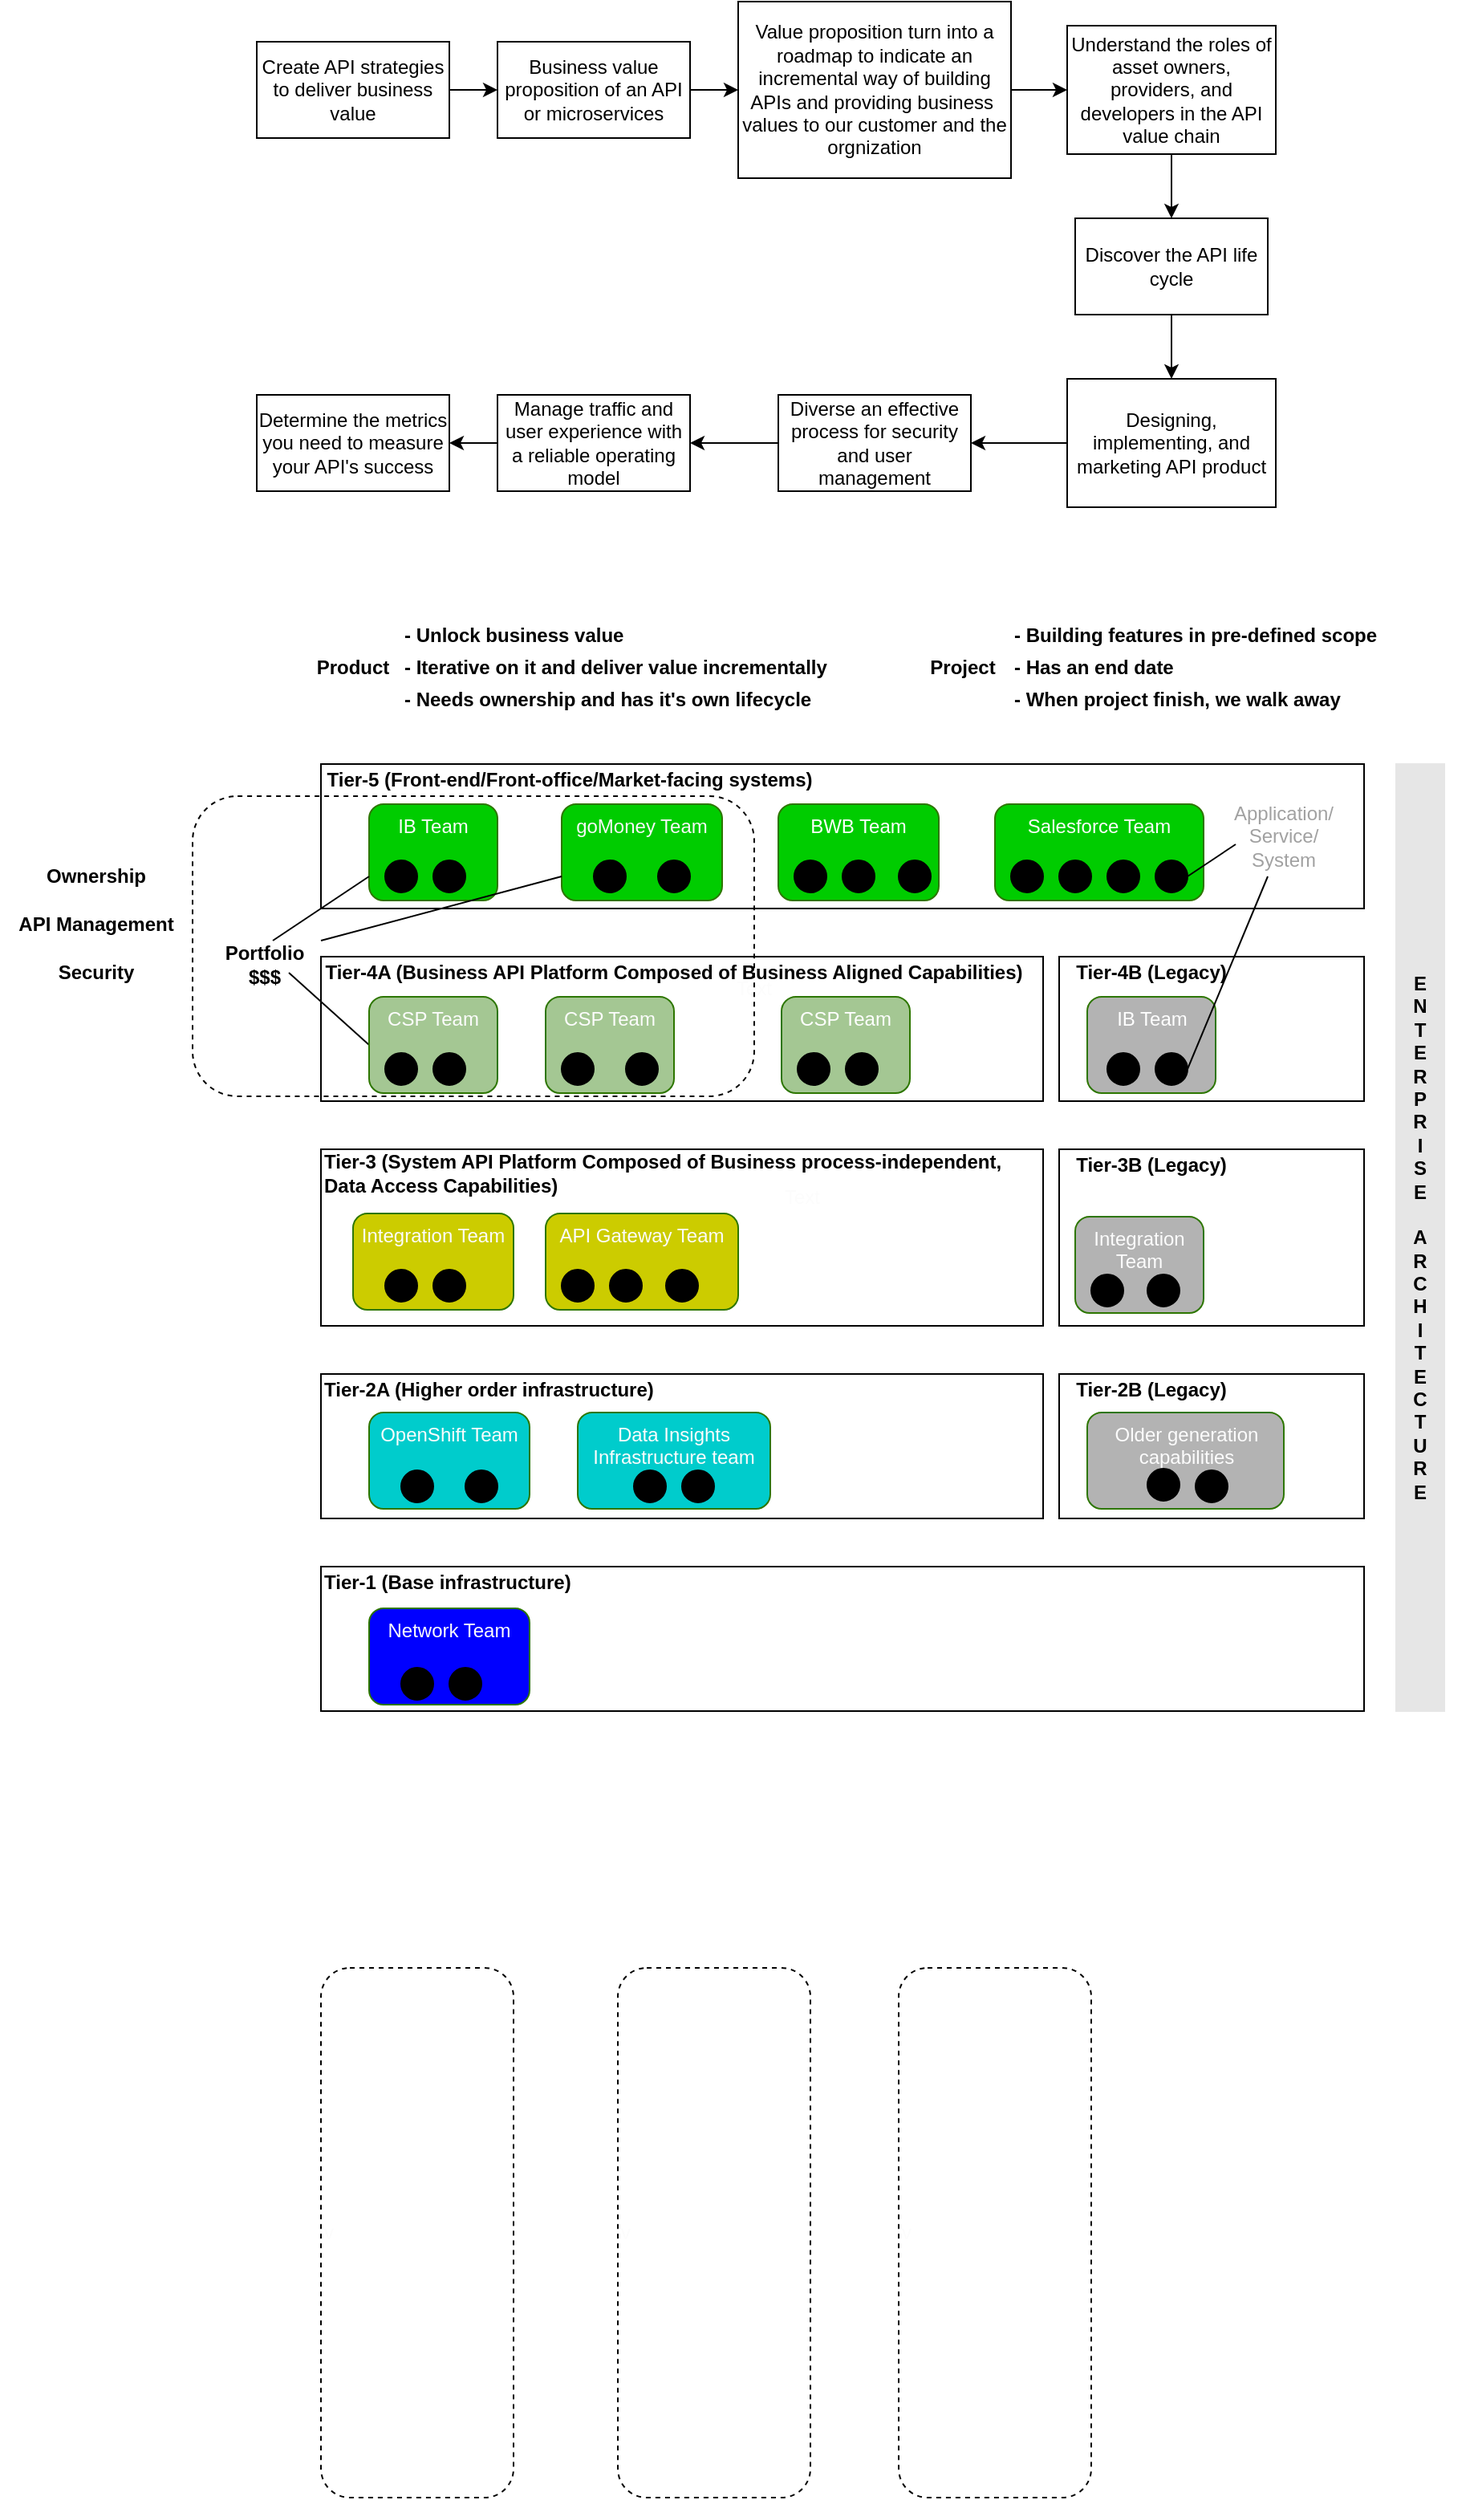 <mxfile version="14.9.8" type="github">
  <diagram id="VjKDbfcUB5f3F2IPD83_" name="Page-1">
    <mxGraphModel dx="2272" dy="762" grid="1" gridSize="10" guides="1" tooltips="1" connect="1" arrows="1" fold="1" page="1" pageScale="1" pageWidth="850" pageHeight="1100" math="0" shadow="0">
      <root>
        <mxCell id="0" />
        <mxCell id="1" parent="0" />
        <mxCell id="Zp3gZsn9r_thfgqdzpRH-13" style="edgeStyle=orthogonalEdgeStyle;rounded=0;orthogonalLoop=1;jettySize=auto;html=1;exitX=1;exitY=0.5;exitDx=0;exitDy=0;entryX=0;entryY=0.5;entryDx=0;entryDy=0;" parent="1" source="Zp3gZsn9r_thfgqdzpRH-1" target="Zp3gZsn9r_thfgqdzpRH-3" edge="1">
          <mxGeometry relative="1" as="geometry" />
        </mxCell>
        <mxCell id="Zp3gZsn9r_thfgqdzpRH-1" value="Business value proposition of an API or microservices" style="rounded=0;whiteSpace=wrap;html=1;" parent="1" vertex="1">
          <mxGeometry x="230" y="70" width="120" height="60" as="geometry" />
        </mxCell>
        <mxCell id="Zp3gZsn9r_thfgqdzpRH-23" value="" style="edgeStyle=orthogonalEdgeStyle;rounded=0;orthogonalLoop=1;jettySize=auto;html=1;" parent="1" source="Zp3gZsn9r_thfgqdzpRH-3" target="Zp3gZsn9r_thfgqdzpRH-4" edge="1">
          <mxGeometry relative="1" as="geometry" />
        </mxCell>
        <mxCell id="Zp3gZsn9r_thfgqdzpRH-3" value="Value proposition turn into a roadmap to indicate an incremental way of building APIs and providing business&amp;nbsp; values to our customer and the orgnization" style="rounded=0;whiteSpace=wrap;html=1;" parent="1" vertex="1">
          <mxGeometry x="380" y="45" width="170" height="110" as="geometry" />
        </mxCell>
        <mxCell id="Zp3gZsn9r_thfgqdzpRH-17" style="edgeStyle=orthogonalEdgeStyle;rounded=0;orthogonalLoop=1;jettySize=auto;html=1;exitX=0.5;exitY=1;exitDx=0;exitDy=0;" parent="1" source="Zp3gZsn9r_thfgqdzpRH-4" target="Zp3gZsn9r_thfgqdzpRH-7" edge="1">
          <mxGeometry relative="1" as="geometry" />
        </mxCell>
        <mxCell id="Zp3gZsn9r_thfgqdzpRH-4" value="Understand the roles of asset owners, providers, and developers in the API value chain" style="rounded=0;whiteSpace=wrap;html=1;" parent="1" vertex="1">
          <mxGeometry x="585" y="60" width="130" height="80" as="geometry" />
        </mxCell>
        <mxCell id="Zp3gZsn9r_thfgqdzpRH-19" style="edgeStyle=orthogonalEdgeStyle;rounded=0;orthogonalLoop=1;jettySize=auto;html=1;exitX=0;exitY=0.5;exitDx=0;exitDy=0;entryX=1;entryY=0.5;entryDx=0;entryDy=0;" parent="1" source="Zp3gZsn9r_thfgqdzpRH-5" target="Zp3gZsn9r_thfgqdzpRH-6" edge="1">
          <mxGeometry relative="1" as="geometry" />
        </mxCell>
        <mxCell id="Zp3gZsn9r_thfgqdzpRH-5" value="Designing, implementing, and marketing API product" style="rounded=0;whiteSpace=wrap;html=1;" parent="1" vertex="1">
          <mxGeometry x="585" y="280" width="130" height="80" as="geometry" />
        </mxCell>
        <mxCell id="Zp3gZsn9r_thfgqdzpRH-20" style="edgeStyle=orthogonalEdgeStyle;rounded=0;orthogonalLoop=1;jettySize=auto;html=1;exitX=0;exitY=0.5;exitDx=0;exitDy=0;entryX=1;entryY=0.5;entryDx=0;entryDy=0;" parent="1" source="Zp3gZsn9r_thfgqdzpRH-6" target="Zp3gZsn9r_thfgqdzpRH-8" edge="1">
          <mxGeometry relative="1" as="geometry" />
        </mxCell>
        <mxCell id="Zp3gZsn9r_thfgqdzpRH-6" value="Diverse an effective process for security and user management" style="rounded=0;whiteSpace=wrap;html=1;" parent="1" vertex="1">
          <mxGeometry x="405" y="290" width="120" height="60" as="geometry" />
        </mxCell>
        <mxCell id="Zp3gZsn9r_thfgqdzpRH-18" style="edgeStyle=orthogonalEdgeStyle;rounded=0;orthogonalLoop=1;jettySize=auto;html=1;exitX=0.5;exitY=1;exitDx=0;exitDy=0;entryX=0.5;entryY=0;entryDx=0;entryDy=0;" parent="1" source="Zp3gZsn9r_thfgqdzpRH-7" target="Zp3gZsn9r_thfgqdzpRH-5" edge="1">
          <mxGeometry relative="1" as="geometry" />
        </mxCell>
        <mxCell id="Zp3gZsn9r_thfgqdzpRH-7" value="Discover the API life cycle" style="rounded=0;whiteSpace=wrap;html=1;" parent="1" vertex="1">
          <mxGeometry x="590" y="180" width="120" height="60" as="geometry" />
        </mxCell>
        <mxCell id="Zp3gZsn9r_thfgqdzpRH-21" value="" style="edgeStyle=orthogonalEdgeStyle;rounded=0;orthogonalLoop=1;jettySize=auto;html=1;" parent="1" source="Zp3gZsn9r_thfgqdzpRH-8" target="Zp3gZsn9r_thfgqdzpRH-9" edge="1">
          <mxGeometry relative="1" as="geometry" />
        </mxCell>
        <mxCell id="Zp3gZsn9r_thfgqdzpRH-8" value="Manage traffic and user experience with a reliable operating model" style="rounded=0;whiteSpace=wrap;html=1;" parent="1" vertex="1">
          <mxGeometry x="230" y="290" width="120" height="60" as="geometry" />
        </mxCell>
        <mxCell id="Zp3gZsn9r_thfgqdzpRH-9" value="Determine the metrics you need to measure your API&#39;s success" style="rounded=0;whiteSpace=wrap;html=1;" parent="1" vertex="1">
          <mxGeometry x="80" y="290" width="120" height="60" as="geometry" />
        </mxCell>
        <mxCell id="Zp3gZsn9r_thfgqdzpRH-12" style="edgeStyle=orthogonalEdgeStyle;rounded=0;orthogonalLoop=1;jettySize=auto;html=1;exitX=1;exitY=0.5;exitDx=0;exitDy=0;entryX=0;entryY=0.5;entryDx=0;entryDy=0;" parent="1" source="Zp3gZsn9r_thfgqdzpRH-11" target="Zp3gZsn9r_thfgqdzpRH-1" edge="1">
          <mxGeometry relative="1" as="geometry" />
        </mxCell>
        <mxCell id="Zp3gZsn9r_thfgqdzpRH-11" value="Create API strategies to deliver business value" style="rounded=0;whiteSpace=wrap;html=1;" parent="1" vertex="1">
          <mxGeometry x="80" y="70" width="120" height="60" as="geometry" />
        </mxCell>
        <mxCell id="qivLNx8RzRdKDx-Srp8b-2" value="" style="rounded=0;whiteSpace=wrap;html=1;align=left;" parent="1" vertex="1">
          <mxGeometry x="120" y="520" width="650" height="90" as="geometry" />
        </mxCell>
        <mxCell id="qivLNx8RzRdKDx-Srp8b-3" value="IB" style="rounded=1;whiteSpace=wrap;html=1;" parent="1" vertex="1">
          <mxGeometry x="150" y="550" width="80" height="50" as="geometry" />
        </mxCell>
        <mxCell id="qivLNx8RzRdKDx-Srp8b-4" value="BWB Team" style="rounded=1;whiteSpace=wrap;html=1;strokeColor=#2D7600;verticalAlign=top;fontColor=#FFFFFF;fillColor=#00CC00;" parent="1" vertex="1">
          <mxGeometry x="405" y="545" width="100" height="60" as="geometry" />
        </mxCell>
        <mxCell id="qivLNx8RzRdKDx-Srp8b-5" value="Salesforce Team" style="rounded=1;whiteSpace=wrap;html=1;strokeColor=#2D7600;verticalAlign=top;fontColor=#FCFCFC;fillColor=#00CC00;" parent="1" vertex="1">
          <mxGeometry x="540" y="545" width="130" height="60" as="geometry" />
        </mxCell>
        <mxCell id="qivLNx8RzRdKDx-Srp8b-6" value="goMoney" style="rounded=1;whiteSpace=wrap;html=1;" parent="1" vertex="1">
          <mxGeometry x="280" y="550" width="80" height="50" as="geometry" />
        </mxCell>
        <mxCell id="qivLNx8RzRdKDx-Srp8b-7" value="IB Team" style="rounded=1;whiteSpace=wrap;html=1;strokeColor=#2D7600;verticalAlign=top;fontColor=#FCFCFC;fillColor=#00CC00;" parent="1" vertex="1">
          <mxGeometry x="150" y="545" width="80" height="60" as="geometry" />
        </mxCell>
        <mxCell id="qivLNx8RzRdKDx-Srp8b-8" value="goMoney Team" style="rounded=1;whiteSpace=wrap;html=1;strokeColor=#2D7600;verticalAlign=top;fontColor=#F7F7F7;fillColor=#00CC00;" parent="1" vertex="1">
          <mxGeometry x="270" y="545" width="100" height="60" as="geometry" />
        </mxCell>
        <mxCell id="qivLNx8RzRdKDx-Srp8b-9" value="Tier-5 (Front-end/Front-office/Market-facing systems)" style="text;html=1;strokeColor=none;fillColor=none;align=center;verticalAlign=middle;whiteSpace=wrap;rounded=0;fontStyle=1" parent="1" vertex="1">
          <mxGeometry x="120" y="520" width="310" height="20" as="geometry" />
        </mxCell>
        <mxCell id="qivLNx8RzRdKDx-Srp8b-11" value="" style="rounded=0;whiteSpace=wrap;html=1;align=left;" parent="1" vertex="1">
          <mxGeometry x="120" y="640" width="450" height="90" as="geometry" />
        </mxCell>
        <mxCell id="qivLNx8RzRdKDx-Srp8b-12" value="Tier-4A (Business API Platform Composed of Business Aligned Capabilities)" style="text;html=1;strokeColor=none;fillColor=none;align=center;verticalAlign=middle;whiteSpace=wrap;rounded=0;fontStyle=1" parent="1" vertex="1">
          <mxGeometry x="120" y="640" width="440" height="20" as="geometry" />
        </mxCell>
        <mxCell id="qivLNx8RzRdKDx-Srp8b-13" value="" style="rounded=0;whiteSpace=wrap;html=1;align=left;" parent="1" vertex="1">
          <mxGeometry x="120" y="900" width="450" height="90" as="geometry" />
        </mxCell>
        <mxCell id="qivLNx8RzRdKDx-Srp8b-14" value="" style="rounded=0;whiteSpace=wrap;html=1;align=left;" parent="1" vertex="1">
          <mxGeometry x="580" y="900" width="190" height="90" as="geometry" />
        </mxCell>
        <mxCell id="qivLNx8RzRdKDx-Srp8b-15" value="" style="rounded=0;whiteSpace=wrap;html=1;align=left;" parent="1" vertex="1">
          <mxGeometry x="580" y="640" width="190" height="90" as="geometry" />
        </mxCell>
        <mxCell id="qivLNx8RzRdKDx-Srp8b-16" value="Tier-4B (Legacy)" style="text;html=1;strokeColor=none;fillColor=none;align=center;verticalAlign=middle;whiteSpace=wrap;rounded=0;fontStyle=1" parent="1" vertex="1">
          <mxGeometry x="580" y="640" width="115" height="20" as="geometry" />
        </mxCell>
        <mxCell id="qivLNx8RzRdKDx-Srp8b-18" value="Tier-2B (Legacy)" style="text;html=1;strokeColor=none;fillColor=none;align=center;verticalAlign=middle;whiteSpace=wrap;rounded=0;fontStyle=1" parent="1" vertex="1">
          <mxGeometry x="580" y="900" width="115" height="20" as="geometry" />
        </mxCell>
        <mxCell id="qivLNx8RzRdKDx-Srp8b-19" value="Tier-2A (Higher order infrastructure)" style="text;html=1;strokeColor=none;fillColor=none;align=left;verticalAlign=middle;whiteSpace=wrap;rounded=0;fontStyle=1" parent="1" vertex="1">
          <mxGeometry x="120" y="900" width="220" height="20" as="geometry" />
        </mxCell>
        <mxCell id="qivLNx8RzRdKDx-Srp8b-20" value="" style="ellipse;whiteSpace=wrap;html=1;aspect=fixed;fillColor=#000000;" parent="1" vertex="1">
          <mxGeometry x="160" y="580" width="20" height="20" as="geometry" />
        </mxCell>
        <mxCell id="qivLNx8RzRdKDx-Srp8b-23" value="" style="ellipse;whiteSpace=wrap;html=1;aspect=fixed;fillColor=#000000;" parent="1" vertex="1">
          <mxGeometry x="190" y="580" width="20" height="20" as="geometry" />
        </mxCell>
        <mxCell id="qivLNx8RzRdKDx-Srp8b-24" value="" style="ellipse;whiteSpace=wrap;html=1;aspect=fixed;fillColor=#000000;" parent="1" vertex="1">
          <mxGeometry x="290" y="580" width="20" height="20" as="geometry" />
        </mxCell>
        <mxCell id="qivLNx8RzRdKDx-Srp8b-25" value="" style="ellipse;whiteSpace=wrap;html=1;aspect=fixed;fillColor=#000000;" parent="1" vertex="1">
          <mxGeometry x="330" y="580" width="20" height="20" as="geometry" />
        </mxCell>
        <mxCell id="qivLNx8RzRdKDx-Srp8b-26" value="" style="ellipse;whiteSpace=wrap;html=1;aspect=fixed;fillColor=#000000;" parent="1" vertex="1">
          <mxGeometry x="415" y="580" width="20" height="20" as="geometry" />
        </mxCell>
        <mxCell id="qivLNx8RzRdKDx-Srp8b-27" value="" style="ellipse;whiteSpace=wrap;html=1;aspect=fixed;fillColor=#000000;" parent="1" vertex="1">
          <mxGeometry x="445" y="580" width="20" height="20" as="geometry" />
        </mxCell>
        <mxCell id="qivLNx8RzRdKDx-Srp8b-28" value="" style="ellipse;whiteSpace=wrap;html=1;aspect=fixed;fillColor=#000000;" parent="1" vertex="1">
          <mxGeometry x="480" y="580" width="20" height="20" as="geometry" />
        </mxCell>
        <mxCell id="qivLNx8RzRdKDx-Srp8b-29" value="" style="ellipse;whiteSpace=wrap;html=1;aspect=fixed;fillColor=#000000;" parent="1" vertex="1">
          <mxGeometry x="550" y="580" width="20" height="20" as="geometry" />
        </mxCell>
        <mxCell id="qivLNx8RzRdKDx-Srp8b-30" value="" style="ellipse;whiteSpace=wrap;html=1;aspect=fixed;fillColor=#000000;" parent="1" vertex="1">
          <mxGeometry x="580" y="580" width="20" height="20" as="geometry" />
        </mxCell>
        <mxCell id="qivLNx8RzRdKDx-Srp8b-31" value="" style="ellipse;whiteSpace=wrap;html=1;aspect=fixed;fillColor=#000000;" parent="1" vertex="1">
          <mxGeometry x="610" y="580" width="20" height="20" as="geometry" />
        </mxCell>
        <mxCell id="qivLNx8RzRdKDx-Srp8b-32" value="" style="ellipse;whiteSpace=wrap;html=1;aspect=fixed;fillColor=#000000;" parent="1" vertex="1">
          <mxGeometry x="640" y="580" width="20" height="20" as="geometry" />
        </mxCell>
        <mxCell id="qivLNx8RzRdKDx-Srp8b-34" value="&lt;font color=&quot;#a1a1a1&quot;&gt;Application/&lt;br&gt;Service/&lt;br&gt;System&lt;/font&gt;" style="text;html=1;strokeColor=none;fillColor=none;align=center;verticalAlign=middle;whiteSpace=wrap;rounded=0;fontColor=#FCFCFC;" parent="1" vertex="1">
          <mxGeometry x="680" y="545" width="80" height="40" as="geometry" />
        </mxCell>
        <mxCell id="qivLNx8RzRdKDx-Srp8b-37" value="" style="endArrow=none;html=1;fontColor=#FCFCFC;" parent="1" edge="1">
          <mxGeometry width="50" height="50" relative="1" as="geometry">
            <mxPoint x="660" y="590" as="sourcePoint" />
            <mxPoint x="690" y="570" as="targetPoint" />
          </mxGeometry>
        </mxCell>
        <mxCell id="qivLNx8RzRdKDx-Srp8b-38" value="IB Team" style="rounded=1;whiteSpace=wrap;html=1;verticalAlign=top;strokeColor=#2D7600;fontColor=#ffffff;fillColor=#B3B3B3;" parent="1" vertex="1">
          <mxGeometry x="597.5" y="665" width="80" height="60" as="geometry" />
        </mxCell>
        <mxCell id="qivLNx8RzRdKDx-Srp8b-39" value="" style="ellipse;whiteSpace=wrap;html=1;aspect=fixed;fillColor=#000000;" parent="1" vertex="1">
          <mxGeometry x="610" y="700" width="20" height="20" as="geometry" />
        </mxCell>
        <mxCell id="qivLNx8RzRdKDx-Srp8b-40" value="" style="ellipse;whiteSpace=wrap;html=1;aspect=fixed;fillColor=#000000;" parent="1" vertex="1">
          <mxGeometry x="640" y="700" width="20" height="20" as="geometry" />
        </mxCell>
        <mxCell id="qivLNx8RzRdKDx-Srp8b-41" value="" style="endArrow=none;html=1;fontColor=#FCFCFC;exitX=1;exitY=0.5;exitDx=0;exitDy=0;" parent="1" source="qivLNx8RzRdKDx-Srp8b-40" edge="1">
          <mxGeometry width="50" height="50" relative="1" as="geometry">
            <mxPoint x="400" y="690" as="sourcePoint" />
            <mxPoint x="710" y="590" as="targetPoint" />
          </mxGeometry>
        </mxCell>
        <mxCell id="qivLNx8RzRdKDx-Srp8b-49" value="" style="endArrow=none;html=1;fontColor=#FCFCFC;entryX=0;entryY=0.75;entryDx=0;entryDy=0;" parent="1" target="qivLNx8RzRdKDx-Srp8b-7" edge="1">
          <mxGeometry width="50" height="50" relative="1" as="geometry">
            <mxPoint x="90" y="630" as="sourcePoint" />
            <mxPoint x="450" y="640" as="targetPoint" />
          </mxGeometry>
        </mxCell>
        <mxCell id="qivLNx8RzRdKDx-Srp8b-50" value="" style="endArrow=none;html=1;fontColor=#FCFCFC;exitX=0;exitY=0.5;exitDx=0;exitDy=0;" parent="1" source="qivLNx8RzRdKDx-Srp8b-42" edge="1">
          <mxGeometry width="50" height="50" relative="1" as="geometry">
            <mxPoint x="400" y="690" as="sourcePoint" />
            <mxPoint x="100" y="650" as="targetPoint" />
          </mxGeometry>
        </mxCell>
        <mxCell id="qivLNx8RzRdKDx-Srp8b-51" value="" style="endArrow=none;html=1;fontColor=#FCFCFC;exitX=0;exitY=0.75;exitDx=0;exitDy=0;" parent="1" source="qivLNx8RzRdKDx-Srp8b-8" edge="1">
          <mxGeometry width="50" height="50" relative="1" as="geometry">
            <mxPoint x="400" y="690" as="sourcePoint" />
            <mxPoint x="120" y="630" as="targetPoint" />
          </mxGeometry>
        </mxCell>
        <mxCell id="qivLNx8RzRdKDx-Srp8b-52" value="&lt;font color=&quot;#000000&quot;&gt;&lt;b&gt;Portfolio $$$&lt;/b&gt;&lt;/font&gt;" style="text;html=1;strokeColor=none;fillColor=none;align=center;verticalAlign=middle;whiteSpace=wrap;rounded=0;fontColor=#FCFCFC;" parent="1" vertex="1">
          <mxGeometry x="60" y="630" width="50" height="30" as="geometry" />
        </mxCell>
        <mxCell id="qivLNx8RzRdKDx-Srp8b-61" value="OpenShift Team" style="rounded=1;whiteSpace=wrap;html=1;strokeColor=#2D7600;verticalAlign=top;fontColor=#FCFCFC;fillColor=#00CCCC;" parent="1" vertex="1">
          <mxGeometry x="150" y="924" width="100" height="60" as="geometry" />
        </mxCell>
        <mxCell id="qivLNx8RzRdKDx-Srp8b-59" style="edgeStyle=none;rounded=0;orthogonalLoop=1;jettySize=auto;html=1;exitX=0;exitY=0.5;exitDx=0;exitDy=0;fontColor=#FCFCFC;" parent="1" edge="1">
          <mxGeometry relative="1" as="geometry">
            <mxPoint x="320" y="970" as="sourcePoint" />
            <mxPoint x="320" y="970" as="targetPoint" />
          </mxGeometry>
        </mxCell>
        <mxCell id="qivLNx8RzRdKDx-Srp8b-60" value="" style="rounded=0;whiteSpace=wrap;html=1;align=left;" parent="1" vertex="1">
          <mxGeometry x="120" y="1020" width="650" height="90" as="geometry" />
        </mxCell>
        <mxCell id="qivLNx8RzRdKDx-Srp8b-64" value="Data Insights Infrastructure team" style="rounded=1;whiteSpace=wrap;html=1;strokeColor=#2D7600;verticalAlign=top;fontColor=#FCFCFC;fillColor=#00CCCC;" parent="1" vertex="1">
          <mxGeometry x="280" y="924" width="120" height="60" as="geometry" />
        </mxCell>
        <mxCell id="qivLNx8RzRdKDx-Srp8b-65" value="" style="ellipse;whiteSpace=wrap;html=1;aspect=fixed;fillColor=#000000;" parent="1" vertex="1">
          <mxGeometry x="170" y="960" width="20" height="20" as="geometry" />
        </mxCell>
        <mxCell id="qivLNx8RzRdKDx-Srp8b-66" value="" style="ellipse;whiteSpace=wrap;html=1;aspect=fixed;fillColor=#000000;" parent="1" vertex="1">
          <mxGeometry x="210" y="960" width="20" height="20" as="geometry" />
        </mxCell>
        <mxCell id="qivLNx8RzRdKDx-Srp8b-69" value="" style="ellipse;whiteSpace=wrap;html=1;aspect=fixed;fillColor=#000000;" parent="1" vertex="1">
          <mxGeometry x="315" y="960" width="20" height="20" as="geometry" />
        </mxCell>
        <mxCell id="qivLNx8RzRdKDx-Srp8b-70" value="" style="ellipse;whiteSpace=wrap;html=1;aspect=fixed;fillColor=#000000;" parent="1" vertex="1">
          <mxGeometry x="345" y="960" width="20" height="20" as="geometry" />
        </mxCell>
        <mxCell id="qivLNx8RzRdKDx-Srp8b-80" value="" style="ellipse;whiteSpace=wrap;html=1;aspect=fixed;fillColor=#000000;" parent="1" vertex="1">
          <mxGeometry x="597.5" y="845" width="20" height="20" as="geometry" />
        </mxCell>
        <mxCell id="qivLNx8RzRdKDx-Srp8b-81" value="" style="group" parent="1" vertex="1" connectable="0">
          <mxGeometry x="120" y="760" width="450" height="110" as="geometry" />
        </mxCell>
        <mxCell id="qivLNx8RzRdKDx-Srp8b-71" value="" style="rounded=0;whiteSpace=wrap;html=1;align=left;" parent="qivLNx8RzRdKDx-Srp8b-81" vertex="1">
          <mxGeometry width="450" height="110" as="geometry" />
        </mxCell>
        <mxCell id="qivLNx8RzRdKDx-Srp8b-74" value="Tier-3 (System API Platform Composed of Business process-independent, Data Access Capabilities)" style="text;html=1;strokeColor=none;fillColor=none;align=left;verticalAlign=middle;whiteSpace=wrap;rounded=0;fontStyle=1" parent="qivLNx8RzRdKDx-Srp8b-81" vertex="1">
          <mxGeometry width="440" height="30" as="geometry" />
        </mxCell>
        <mxCell id="qivLNx8RzRdKDx-Srp8b-75" value="Integration Team" style="rounded=1;whiteSpace=wrap;html=1;strokeColor=#2D7600;verticalAlign=top;fontColor=#FCFCFC;fillColor=#CCCC00;" parent="qivLNx8RzRdKDx-Srp8b-81" vertex="1">
          <mxGeometry x="20" y="40" width="100" height="60" as="geometry" />
        </mxCell>
        <mxCell id="qivLNx8RzRdKDx-Srp8b-76" value="" style="ellipse;whiteSpace=wrap;html=1;aspect=fixed;fillColor=#000000;" parent="qivLNx8RzRdKDx-Srp8b-81" vertex="1">
          <mxGeometry x="40" y="75" width="20" height="20" as="geometry" />
        </mxCell>
        <mxCell id="qivLNx8RzRdKDx-Srp8b-77" value="" style="ellipse;whiteSpace=wrap;html=1;aspect=fixed;fillColor=#000000;" parent="qivLNx8RzRdKDx-Srp8b-81" vertex="1">
          <mxGeometry x="70" y="75" width="20" height="20" as="geometry" />
        </mxCell>
        <mxCell id="qivLNx8RzRdKDx-Srp8b-97" value="API Gateway Team" style="rounded=1;whiteSpace=wrap;html=1;strokeColor=#2D7600;verticalAlign=top;fontColor=#FCFCFC;fillColor=#CCCC00;" parent="qivLNx8RzRdKDx-Srp8b-81" vertex="1">
          <mxGeometry x="140" y="40" width="120" height="60" as="geometry" />
        </mxCell>
        <mxCell id="qivLNx8RzRdKDx-Srp8b-98" value="" style="ellipse;whiteSpace=wrap;html=1;aspect=fixed;fillColor=#000000;" parent="qivLNx8RzRdKDx-Srp8b-81" vertex="1">
          <mxGeometry x="150" y="75" width="20" height="20" as="geometry" />
        </mxCell>
        <mxCell id="qivLNx8RzRdKDx-Srp8b-100" value="" style="ellipse;whiteSpace=wrap;html=1;aspect=fixed;fillColor=#000000;" parent="qivLNx8RzRdKDx-Srp8b-81" vertex="1">
          <mxGeometry x="180" y="75" width="20" height="20" as="geometry" />
        </mxCell>
        <mxCell id="qivLNx8RzRdKDx-Srp8b-110" value="" style="ellipse;whiteSpace=wrap;html=1;aspect=fixed;fillColor=#000000;" parent="qivLNx8RzRdKDx-Srp8b-81" vertex="1">
          <mxGeometry x="215" y="75" width="20" height="20" as="geometry" />
        </mxCell>
        <mxCell id="qivLNx8RzRdKDx-Srp8b-93" value="&lt;b&gt;&lt;font color=&quot;#000000&quot;&gt;E&lt;br&gt;N&lt;br&gt;T&lt;br&gt;E&lt;br&gt;R&lt;br&gt;P&lt;br&gt;R&lt;br&gt;I&lt;br&gt;S&lt;br&gt;E&lt;br&gt;&amp;nbsp;&lt;br&gt;A&lt;br&gt;R&lt;br&gt;C&lt;br&gt;H&lt;br&gt;I&lt;br&gt;T&lt;br&gt;E&lt;br&gt;C&lt;br&gt;T&lt;br&gt;U&lt;br&gt;R&lt;br&gt;&lt;div style=&quot;&quot;&gt;&lt;b style=&quot;color: rgb(252 , 252 , 252)&quot;&gt;&lt;font color=&quot;#000000&quot;&gt;E&lt;/font&gt;&lt;/b&gt;&lt;/div&gt;&lt;/font&gt;&lt;/b&gt;" style="rounded=0;whiteSpace=wrap;html=1;fontColor=#FCFCFC;align=center;verticalAlign=middle;fillColor=#E6E6E6;strokeColor=#E6E6E6;" parent="1" vertex="1">
          <mxGeometry x="790" y="520" width="30" height="590" as="geometry" />
        </mxCell>
        <mxCell id="qivLNx8RzRdKDx-Srp8b-94" value="" style="ellipse;whiteSpace=wrap;html=1;aspect=fixed;fillColor=#000000;" parent="1" vertex="1">
          <mxGeometry x="600" y="840" width="20" height="20" as="geometry" />
        </mxCell>
        <mxCell id="qivLNx8RzRdKDx-Srp8b-96" value="Tier-1 (Base infrastructure)" style="text;html=1;strokeColor=none;fillColor=none;align=left;verticalAlign=middle;whiteSpace=wrap;rounded=0;fontStyle=1" parent="1" vertex="1">
          <mxGeometry x="120" y="1020" width="170" height="20" as="geometry" />
        </mxCell>
        <mxCell id="qivLNx8RzRdKDx-Srp8b-85" value="CSP Team" style="rounded=1;whiteSpace=wrap;html=1;strokeColor=#2D7600;verticalAlign=top;fontColor=#FCFCFC;fillColor=#A4C793;" parent="1" vertex="1">
          <mxGeometry x="260" y="665" width="80" height="60" as="geometry" />
        </mxCell>
        <mxCell id="qivLNx8RzRdKDx-Srp8b-86" value="" style="ellipse;whiteSpace=wrap;html=1;aspect=fixed;fillColor=#000000;" parent="1" vertex="1">
          <mxGeometry x="270" y="700" width="20" height="20" as="geometry" />
        </mxCell>
        <mxCell id="qivLNx8RzRdKDx-Srp8b-87" value="" style="ellipse;whiteSpace=wrap;html=1;aspect=fixed;fillColor=#000000;" parent="1" vertex="1">
          <mxGeometry x="310" y="700" width="20" height="20" as="geometry" />
        </mxCell>
        <mxCell id="qivLNx8RzRdKDx-Srp8b-42" value="CSP Team" style="rounded=1;whiteSpace=wrap;html=1;strokeColor=#2D7600;verticalAlign=top;fontColor=#FCFCFC;fillColor=#A4C793;" parent="1" vertex="1">
          <mxGeometry x="150" y="665" width="80" height="60" as="geometry" />
        </mxCell>
        <mxCell id="qivLNx8RzRdKDx-Srp8b-43" value="" style="ellipse;whiteSpace=wrap;html=1;aspect=fixed;fillColor=#000000;" parent="1" vertex="1">
          <mxGeometry x="160" y="700" width="20" height="20" as="geometry" />
        </mxCell>
        <mxCell id="qivLNx8RzRdKDx-Srp8b-44" value="" style="ellipse;whiteSpace=wrap;html=1;aspect=fixed;fillColor=#000000;" parent="1" vertex="1">
          <mxGeometry x="190" y="700" width="20" height="20" as="geometry" />
        </mxCell>
        <mxCell id="qivLNx8RzRdKDx-Srp8b-72" value="" style="rounded=0;whiteSpace=wrap;html=1;align=left;" parent="1" vertex="1">
          <mxGeometry x="580" y="760" width="190" height="110" as="geometry" />
        </mxCell>
        <mxCell id="qivLNx8RzRdKDx-Srp8b-78" value="Tier-3B (Legacy)" style="text;html=1;strokeColor=none;fillColor=none;align=center;verticalAlign=middle;whiteSpace=wrap;rounded=0;fontStyle=1" parent="1" vertex="1">
          <mxGeometry x="580" y="760" width="115" height="20" as="geometry" />
        </mxCell>
        <mxCell id="qivLNx8RzRdKDx-Srp8b-79" value="Integration Team" style="rounded=1;whiteSpace=wrap;html=1;strokeColor=#2D7600;verticalAlign=top;fontColor=#FCFCFC;fillColor=#B3B3B3;" parent="1" vertex="1">
          <mxGeometry x="590" y="802" width="80" height="60" as="geometry" />
        </mxCell>
        <mxCell id="qivLNx8RzRdKDx-Srp8b-95" value="" style="ellipse;whiteSpace=wrap;html=1;aspect=fixed;fillColor=#000000;" parent="1" vertex="1">
          <mxGeometry x="635" y="838" width="20" height="20" as="geometry" />
        </mxCell>
        <mxCell id="qivLNx8RzRdKDx-Srp8b-106" value="Older generation capabilities" style="rounded=1;whiteSpace=wrap;html=1;strokeColor=#2D7600;verticalAlign=top;fontColor=#FCFCFC;fillColor=#B3B3B3;" parent="1" vertex="1">
          <mxGeometry x="597.5" y="924" width="122.5" height="60" as="geometry" />
        </mxCell>
        <mxCell id="qivLNx8RzRdKDx-Srp8b-107" value="" style="ellipse;whiteSpace=wrap;html=1;aspect=fixed;fillColor=#000000;" parent="1" vertex="1">
          <mxGeometry x="635" y="959" width="20" height="20" as="geometry" />
        </mxCell>
        <mxCell id="qivLNx8RzRdKDx-Srp8b-108" value="" style="ellipse;whiteSpace=wrap;html=1;aspect=fixed;fillColor=#000000;" parent="1" vertex="1">
          <mxGeometry x="600" y="838" width="20" height="20" as="geometry" />
        </mxCell>
        <mxCell id="qivLNx8RzRdKDx-Srp8b-109" value="" style="ellipse;whiteSpace=wrap;html=1;aspect=fixed;fillColor=#000000;" parent="1" vertex="1">
          <mxGeometry x="665" y="960" width="20" height="20" as="geometry" />
        </mxCell>
        <mxCell id="qivLNx8RzRdKDx-Srp8b-111" value="Network Team" style="rounded=1;whiteSpace=wrap;html=1;strokeColor=#2D7600;verticalAlign=top;fontColor=#FCFCFC;fillColor=#0000FF;" parent="1" vertex="1">
          <mxGeometry x="150" y="1046" width="100" height="60" as="geometry" />
        </mxCell>
        <mxCell id="qivLNx8RzRdKDx-Srp8b-112" value="" style="ellipse;whiteSpace=wrap;html=1;aspect=fixed;fillColor=#000000;" parent="1" vertex="1">
          <mxGeometry x="170" y="1083" width="20" height="20" as="geometry" />
        </mxCell>
        <mxCell id="qivLNx8RzRdKDx-Srp8b-113" value="" style="ellipse;whiteSpace=wrap;html=1;aspect=fixed;fillColor=#000000;" parent="1" vertex="1">
          <mxGeometry x="200" y="1083" width="20" height="20" as="geometry" />
        </mxCell>
        <mxCell id="QVIxd3WqbkuiLf7Jd8TW-3" value="Text" style="text;html=1;strokeColor=none;fillColor=none;align=center;verticalAlign=middle;whiteSpace=wrap;rounded=0;fontColor=#FCFCFC;" vertex="1" parent="1">
          <mxGeometry x="400" y="780" width="40" height="20" as="geometry" />
        </mxCell>
        <mxCell id="QVIxd3WqbkuiLf7Jd8TW-4" value="&lt;font color=&quot;#000000&quot;&gt;Ownership&lt;/font&gt;" style="text;html=1;strokeColor=none;fillColor=none;align=center;verticalAlign=middle;whiteSpace=wrap;rounded=0;fontColor=#FCFCFC;fontStyle=1" vertex="1" parent="1">
          <mxGeometry x="-40" y="580" width="40" height="20" as="geometry" />
        </mxCell>
        <mxCell id="QVIxd3WqbkuiLf7Jd8TW-5" value="&lt;font color=&quot;#000000&quot;&gt;API Management&lt;/font&gt;" style="text;html=1;strokeColor=none;fillColor=none;align=center;verticalAlign=middle;whiteSpace=wrap;rounded=0;fontColor=#FCFCFC;fontStyle=1" vertex="1" parent="1">
          <mxGeometry x="-80" y="610" width="120" height="20" as="geometry" />
        </mxCell>
        <mxCell id="QVIxd3WqbkuiLf7Jd8TW-6" value="&lt;font color=&quot;#000000&quot;&gt;Security&lt;/font&gt;" style="text;html=1;strokeColor=none;fillColor=none;align=center;verticalAlign=middle;whiteSpace=wrap;rounded=0;fontColor=#FCFCFC;fontStyle=1" vertex="1" parent="1">
          <mxGeometry x="-80" y="640" width="120" height="20" as="geometry" />
        </mxCell>
        <mxCell id="QVIxd3WqbkuiLf7Jd8TW-8" value="v&lt;span style=&quot;color: rgba(0 , 0 , 0 , 0) ; font-family: monospace ; font-size: 0px&quot;&gt;%3CmxGraphModel%3E%3Croot%3E%3CmxCell%20id%3D%220%22%2F%3E%3CmxCell%20id%3D%221%22%20parent%3D%220%22%2F%3E%3CmxCell%20id%3D%222%22%20value%3D%22%22%20style%3D%22rounded%3D1%3BwhiteSpace%3Dwrap%3Bhtml%3D1%3BfontColor%3D%23FCFCFC%3BgradientColor%3Dnone%3Balign%3Dleft%3BverticalAlign%3Dmiddle%3BfillColor%3Dnone%3Bdashed%3D1%3B%22%20vertex%3D%221%22%20parent%3D%221%22%3E%3CmxGeometry%20x%3D%22130%22%20y%3D%221220%22%20width%3D%22120%22%20height%3D%22330%22%20as%3D%22geometry%22%2F%3E%3C%2FmxCell%3E%3C%2Froot%3E%3C%2FmxGraphModel%3E&lt;/span&gt;" style="rounded=1;whiteSpace=wrap;html=1;fontColor=#FCFCFC;gradientColor=none;align=left;verticalAlign=middle;fillColor=none;dashed=1;" vertex="1" parent="1">
          <mxGeometry x="120" y="1270" width="120" height="330" as="geometry" />
        </mxCell>
        <mxCell id="QVIxd3WqbkuiLf7Jd8TW-13" value="&lt;b&gt;&lt;font color=&quot;#000000&quot;&gt;Product&lt;/font&gt;&lt;/b&gt;" style="text;html=1;strokeColor=none;fillColor=none;align=center;verticalAlign=middle;whiteSpace=wrap;rounded=0;fontColor=#FCFCFC;" vertex="1" parent="1">
          <mxGeometry x="120" y="450" width="40" height="20" as="geometry" />
        </mxCell>
        <mxCell id="QVIxd3WqbkuiLf7Jd8TW-14" value="&lt;b&gt;&lt;font color=&quot;#000000&quot;&gt;- Unlock business value&lt;/font&gt;&lt;/b&gt;" style="text;html=1;strokeColor=none;fillColor=none;align=left;verticalAlign=middle;whiteSpace=wrap;rounded=0;fontColor=#FCFCFC;" vertex="1" parent="1">
          <mxGeometry x="170" y="430" width="160" height="20" as="geometry" />
        </mxCell>
        <mxCell id="QVIxd3WqbkuiLf7Jd8TW-15" value="&lt;b&gt;&lt;font color=&quot;#000000&quot;&gt;- Iterative on it and deliver value incrementally&lt;/font&gt;&lt;/b&gt;" style="text;html=1;strokeColor=none;fillColor=none;align=left;verticalAlign=middle;whiteSpace=wrap;rounded=0;fontColor=#FCFCFC;" vertex="1" parent="1">
          <mxGeometry x="170" y="450" width="290" height="20" as="geometry" />
        </mxCell>
        <mxCell id="QVIxd3WqbkuiLf7Jd8TW-16" value="&lt;b&gt;&lt;font color=&quot;#000000&quot;&gt;- Needs ownership and has it&#39;s own lifecycle&lt;/font&gt;&lt;/b&gt;" style="text;html=1;strokeColor=none;fillColor=none;align=left;verticalAlign=middle;whiteSpace=wrap;rounded=0;fontColor=#FCFCFC;" vertex="1" parent="1">
          <mxGeometry x="170" y="470" width="290" height="20" as="geometry" />
        </mxCell>
        <mxCell id="QVIxd3WqbkuiLf7Jd8TW-17" value="&lt;b&gt;&lt;font color=&quot;#000000&quot;&gt;Project&lt;/font&gt;&lt;/b&gt;" style="text;html=1;strokeColor=none;fillColor=none;align=center;verticalAlign=middle;whiteSpace=wrap;rounded=0;fontColor=#FCFCFC;" vertex="1" parent="1">
          <mxGeometry x="500" y="450" width="40" height="20" as="geometry" />
        </mxCell>
        <mxCell id="QVIxd3WqbkuiLf7Jd8TW-18" value="&lt;b&gt;&lt;font color=&quot;#000000&quot;&gt;- Building features in pre-defined scope&lt;/font&gt;&lt;/b&gt;" style="text;html=1;strokeColor=none;fillColor=none;align=left;verticalAlign=middle;whiteSpace=wrap;rounded=0;fontColor=#FCFCFC;" vertex="1" parent="1">
          <mxGeometry x="550" y="430" width="260" height="20" as="geometry" />
        </mxCell>
        <mxCell id="QVIxd3WqbkuiLf7Jd8TW-19" value="&lt;b&gt;&lt;font color=&quot;#000000&quot;&gt;- Has an end date&lt;/font&gt;&lt;/b&gt;" style="text;html=1;strokeColor=none;fillColor=none;align=left;verticalAlign=middle;whiteSpace=wrap;rounded=0;fontColor=#FCFCFC;" vertex="1" parent="1">
          <mxGeometry x="550" y="450" width="290" height="20" as="geometry" />
        </mxCell>
        <mxCell id="QVIxd3WqbkuiLf7Jd8TW-20" value="&lt;b&gt;&lt;font color=&quot;#000000&quot;&gt;- When project finish, we walk away&amp;nbsp;&lt;/font&gt;&lt;/b&gt;" style="text;html=1;strokeColor=none;fillColor=none;align=left;verticalAlign=middle;whiteSpace=wrap;rounded=0;fontColor=#FCFCFC;" vertex="1" parent="1">
          <mxGeometry x="550" y="470" width="290" height="20" as="geometry" />
        </mxCell>
        <mxCell id="QVIxd3WqbkuiLf7Jd8TW-21" value="Text" style="text;html=1;strokeColor=none;fillColor=none;align=center;verticalAlign=middle;whiteSpace=wrap;rounded=0;fontColor=#FCFCFC;" vertex="1" parent="1">
          <mxGeometry x="370" y="650" width="40" height="20" as="geometry" />
        </mxCell>
        <mxCell id="QVIxd3WqbkuiLf7Jd8TW-25" value="v&lt;span style=&quot;color: rgba(0 , 0 , 0 , 0) ; font-family: monospace ; font-size: 0px&quot;&gt;%3CmxGraphModel%3E%3Croot%3E%3CmxCell%20id%3D%220%22%2F%3E%3CmxCell%20id%3D%221%22%20parent%3D%220%22%2F%3E%3CmxCell%20id%3D%222%22%20value%3D%22%22%20style%3D%22rounded%3D1%3BwhiteSpace%3Dwrap%3Bhtml%3D1%3BfontColor%3D%23FCFCFC%3BgradientColor%3Dnone%3Balign%3Dleft%3BverticalAlign%3Dmiddle%3BfillColor%3Dnone%3Bdashed%3D1%3B%22%20vertex%3D%221%22%20parent%3D%221%22%3E%3CmxGeometry%20x%3D%22130%22%20y%3D%221220%22%20width%3D%22120%22%20height%3D%22330%22%20as%3D%22geometry%22%2F%3E%3C%2FmxCell%3E%3C%2Froot%3E%3C%2FmxGraphModel%3E&lt;/span&gt;" style="rounded=1;whiteSpace=wrap;html=1;fontColor=#FCFCFC;gradientColor=none;align=left;verticalAlign=middle;fillColor=none;dashed=1;" vertex="1" parent="1">
          <mxGeometry x="305" y="1270" width="120" height="330" as="geometry" />
        </mxCell>
        <mxCell id="QVIxd3WqbkuiLf7Jd8TW-26" value="v&lt;span style=&quot;color: rgba(0 , 0 , 0 , 0) ; font-family: monospace ; font-size: 0px&quot;&gt;%3CmxGraphModel%3E%3Croot%3E%3CmxCell%20id%3D%220%22%2F%3E%3CmxCell%20id%3D%221%22%20parent%3D%220%22%2F%3E%3CmxCell%20id%3D%222%22%20value%3D%22%22%20style%3D%22rounded%3D1%3BwhiteSpace%3Dwrap%3Bhtml%3D1%3BfontColor%3D%23FCFCFC%3BgradientColor%3Dnone%3Balign%3Dleft%3BverticalAlign%3Dmiddle%3BfillColor%3Dnone%3Bdashed%3D1%3B%22%20vertex%3D%221%22%20parent%3D%221%22%3E%3CmxGeometry%20x%3D%22130%22%20y%3D%221220%22%20width%3D%22120%22%20height%3D%22330%22%20as%3D%22geometry%22%2F%3E%3C%2FmxCell%3E%3C%2Froot%3E%3C%2FmxGraphModel%3E&lt;/span&gt;" style="rounded=1;whiteSpace=wrap;html=1;fontColor=#FCFCFC;gradientColor=none;align=left;verticalAlign=middle;fillColor=none;dashed=1;" vertex="1" parent="1">
          <mxGeometry x="480" y="1270" width="120" height="330" as="geometry" />
        </mxCell>
        <mxCell id="qivLNx8RzRdKDx-Srp8b-89" value="CSP Team" style="rounded=1;whiteSpace=wrap;html=1;verticalAlign=top;strokeColor=#2D7600;fontColor=#ffffff;fillColor=#A4C793;" parent="1" vertex="1">
          <mxGeometry x="407" y="665" width="80" height="60" as="geometry" />
        </mxCell>
        <mxCell id="qivLNx8RzRdKDx-Srp8b-90" value="" style="ellipse;whiteSpace=wrap;html=1;aspect=fixed;fillColor=#000000;" parent="1" vertex="1">
          <mxGeometry x="417" y="700" width="20" height="20" as="geometry" />
        </mxCell>
        <mxCell id="qivLNx8RzRdKDx-Srp8b-91" value="" style="ellipse;whiteSpace=wrap;html=1;aspect=fixed;fillColor=#000000;" parent="1" vertex="1">
          <mxGeometry x="447" y="700" width="20" height="20" as="geometry" />
        </mxCell>
        <mxCell id="QVIxd3WqbkuiLf7Jd8TW-23" value="" style="rounded=1;whiteSpace=wrap;html=1;fontColor=#FCFCFC;strokeColor=#000000;gradientColor=none;align=left;verticalAlign=middle;fillColor=none;dashed=1;" vertex="1" parent="1">
          <mxGeometry x="40" y="540" width="350" height="187" as="geometry" />
        </mxCell>
      </root>
    </mxGraphModel>
  </diagram>
</mxfile>
